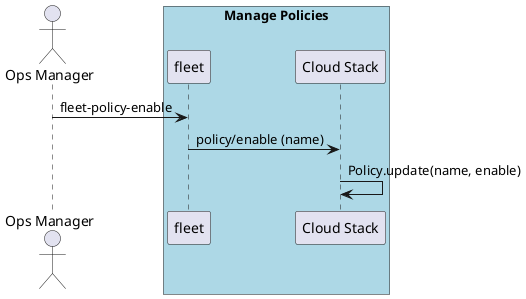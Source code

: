 @startuml
Actor "Ops Manager" as A

box "Manage Policies" #lightblue
participant "fleet" as S
A -> S : fleet-policy-enable
participant "Cloud Stack" as CS
S -> CS : policy/enable (name)
CS -> CS : Policy.update(name, enable)
end box
@enduml

